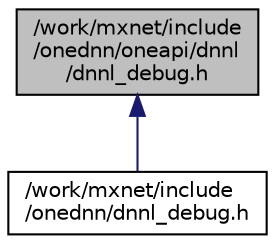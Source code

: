 digraph "/work/mxnet/include/onednn/oneapi/dnnl/dnnl_debug.h"
{
 // LATEX_PDF_SIZE
  edge [fontname="Helvetica",fontsize="10",labelfontname="Helvetica",labelfontsize="10"];
  node [fontname="Helvetica",fontsize="10",shape=record];
  Node1 [label="/work/mxnet/include\l/onednn/oneapi/dnnl\l/dnnl_debug.h",height=0.2,width=0.4,color="black", fillcolor="grey75", style="filled", fontcolor="black",tooltip=" "];
  Node1 -> Node2 [dir="back",color="midnightblue",fontsize="10",style="solid",fontname="Helvetica"];
  Node2 [label="/work/mxnet/include\l/onednn/dnnl_debug.h",height=0.2,width=0.4,color="black", fillcolor="white", style="filled",URL="$dnnl__debug_8h.html",tooltip=" "];
}
